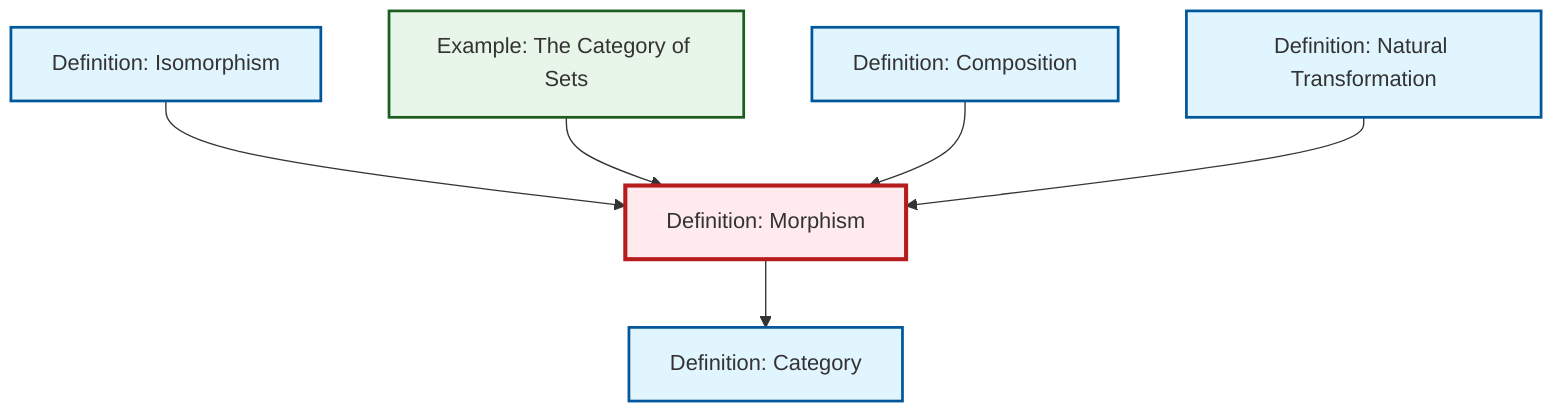 graph TD
    classDef definition fill:#e1f5fe,stroke:#01579b,stroke-width:2px
    classDef theorem fill:#f3e5f5,stroke:#4a148c,stroke-width:2px
    classDef axiom fill:#fff3e0,stroke:#e65100,stroke-width:2px
    classDef example fill:#e8f5e9,stroke:#1b5e20,stroke-width:2px
    classDef current fill:#ffebee,stroke:#b71c1c,stroke-width:3px
    def-morphism["Definition: Morphism"]:::definition
    ex-set-category["Example: The Category of Sets"]:::example
    def-composition["Definition: Composition"]:::definition
    def-natural-transformation["Definition: Natural Transformation"]:::definition
    def-category["Definition: Category"]:::definition
    def-isomorphism["Definition: Isomorphism"]:::definition
    def-isomorphism --> def-morphism
    def-morphism --> def-category
    ex-set-category --> def-morphism
    def-composition --> def-morphism
    def-natural-transformation --> def-morphism
    class def-morphism current